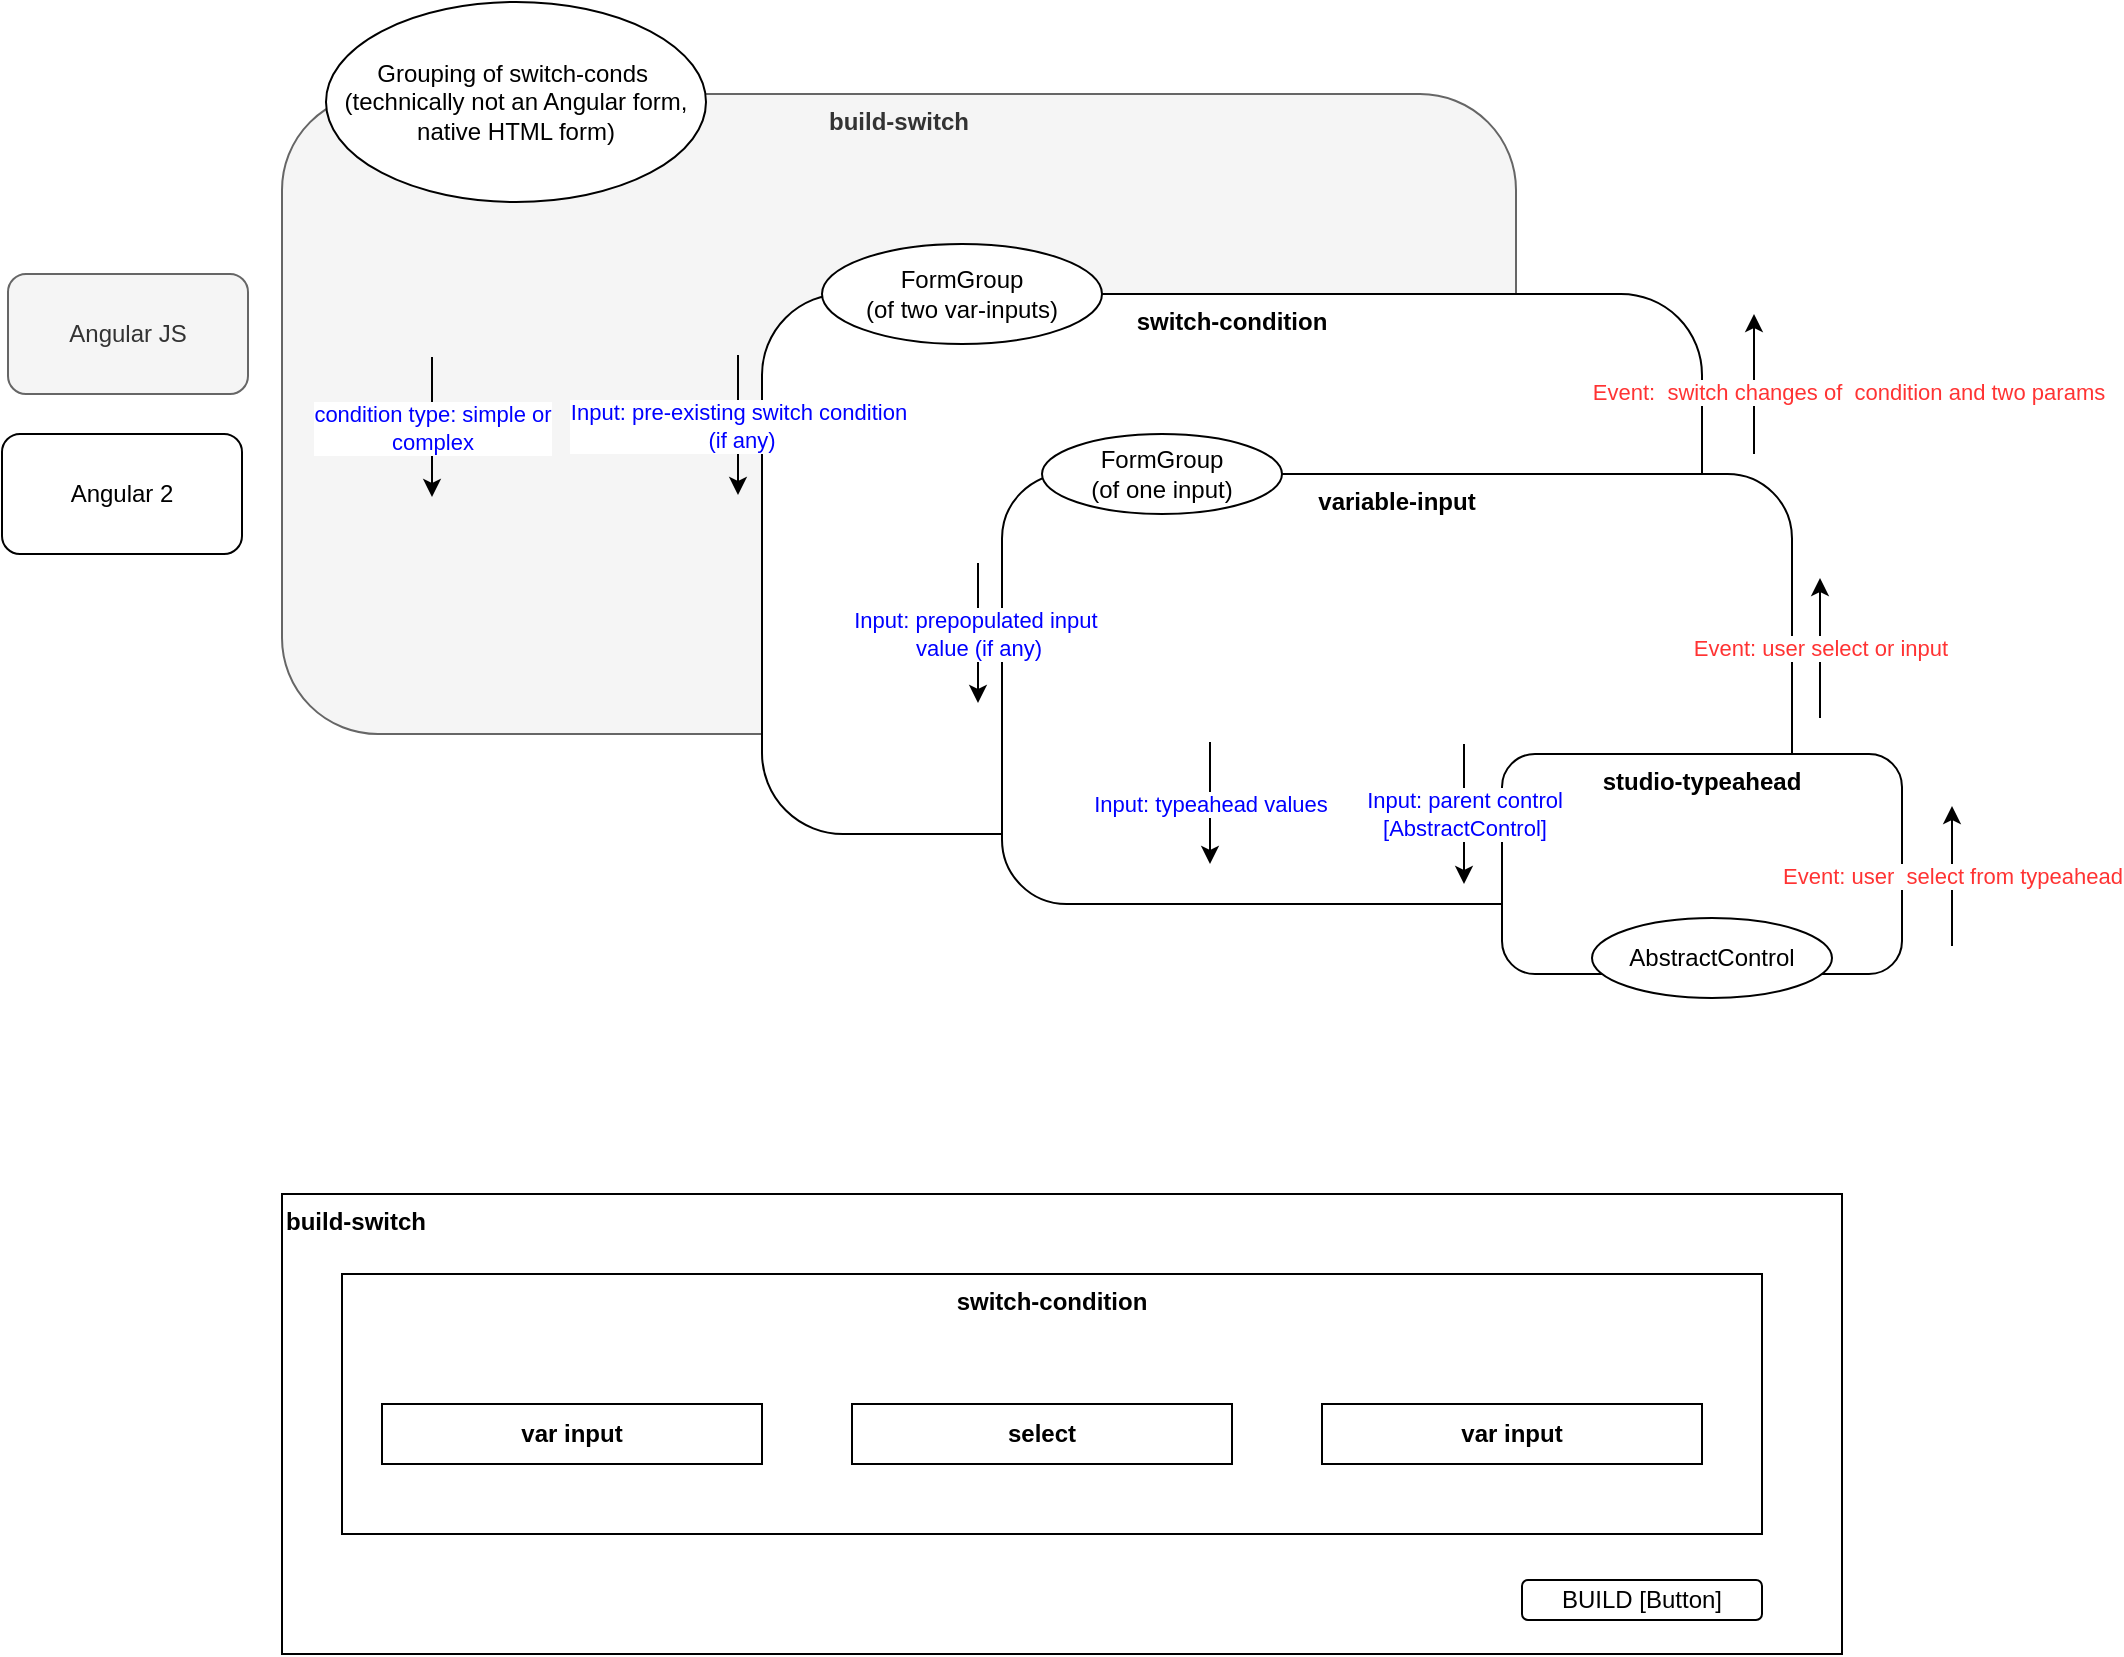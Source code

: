 <mxfile version="16.0.3" type="github">
  <diagram id="UrFY7JJGP0IJ15ofWTDI" name="Page-1">
    <mxGraphModel dx="2190" dy="2129" grid="1" gridSize="10" guides="1" tooltips="1" connect="1" arrows="1" fold="1" page="1" pageScale="1" pageWidth="827" pageHeight="1169" math="0" shadow="0">
      <root>
        <mxCell id="0" />
        <mxCell id="1" parent="0" />
        <mxCell id="AdT0HlVvpaTYDQynMTYL-1" value="Angular JS" style="rounded=1;whiteSpace=wrap;html=1;fontColor=#333333;fillColor=#f5f5f5;strokeColor=#666666;" parent="1" vertex="1">
          <mxGeometry x="-427" y="50" width="120" height="60" as="geometry" />
        </mxCell>
        <mxCell id="AdT0HlVvpaTYDQynMTYL-2" value="Angular 2" style="rounded=1;whiteSpace=wrap;html=1;" parent="1" vertex="1">
          <mxGeometry x="-430" y="130" width="120" height="60" as="geometry" />
        </mxCell>
        <mxCell id="AdT0HlVvpaTYDQynMTYL-3" value="" style="group" parent="1" vertex="1" connectable="0">
          <mxGeometry x="-290" y="510" width="780" height="230" as="geometry" />
        </mxCell>
        <mxCell id="AdT0HlVvpaTYDQynMTYL-4" value="build-switch" style="rounded=0;whiteSpace=wrap;html=1;fontColor=#000000;verticalAlign=top;fontStyle=1;align=left;" parent="AdT0HlVvpaTYDQynMTYL-3" vertex="1">
          <mxGeometry width="780" height="230" as="geometry" />
        </mxCell>
        <mxCell id="AdT0HlVvpaTYDQynMTYL-5" value="switch-condition" style="rounded=0;whiteSpace=wrap;html=1;fontColor=#000000;verticalAlign=top;fontStyle=1" parent="AdT0HlVvpaTYDQynMTYL-3" vertex="1">
          <mxGeometry x="30" y="40" width="710" height="130" as="geometry" />
        </mxCell>
        <mxCell id="AdT0HlVvpaTYDQynMTYL-6" value="var input" style="rounded=0;whiteSpace=wrap;html=1;fontColor=#000000;fontStyle=1" parent="AdT0HlVvpaTYDQynMTYL-3" vertex="1">
          <mxGeometry x="50" y="105" width="190" height="30" as="geometry" />
        </mxCell>
        <mxCell id="AdT0HlVvpaTYDQynMTYL-7" value="select" style="rounded=0;whiteSpace=wrap;html=1;fontColor=#000000;fontStyle=1" parent="AdT0HlVvpaTYDQynMTYL-3" vertex="1">
          <mxGeometry x="285" y="105" width="190" height="30" as="geometry" />
        </mxCell>
        <mxCell id="AdT0HlVvpaTYDQynMTYL-8" value="var input" style="rounded=0;whiteSpace=wrap;html=1;fontColor=#000000;fontStyle=1" parent="AdT0HlVvpaTYDQynMTYL-3" vertex="1">
          <mxGeometry x="520" y="105" width="190" height="30" as="geometry" />
        </mxCell>
        <mxCell id="AdT0HlVvpaTYDQynMTYL-9" value="BUILD [Button]" style="rounded=1;whiteSpace=wrap;html=1;fontColor=#000000;" parent="AdT0HlVvpaTYDQynMTYL-3" vertex="1">
          <mxGeometry x="620" y="193" width="120" height="20" as="geometry" />
        </mxCell>
        <mxCell id="AdT0HlVvpaTYDQynMTYL-10" value="build-switch" style="rounded=1;whiteSpace=wrap;html=1;verticalAlign=top;fontStyle=1;fillColor=#f5f5f5;fontColor=#333333;strokeColor=#666666;" parent="1" vertex="1">
          <mxGeometry x="-290" y="-40" width="617" height="320" as="geometry" />
        </mxCell>
        <mxCell id="AdT0HlVvpaTYDQynMTYL-11" value="&lt;b&gt;switch-condition&lt;/b&gt;" style="rounded=1;whiteSpace=wrap;html=1;align=center;verticalAlign=top;" parent="1" vertex="1">
          <mxGeometry x="-50" y="60" width="470" height="270" as="geometry" />
        </mxCell>
        <mxCell id="AdT0HlVvpaTYDQynMTYL-12" value="&lt;b&gt;variable-input&lt;/b&gt;" style="rounded=1;whiteSpace=wrap;html=1;align=center;verticalAlign=top;horizontal=1;" parent="1" vertex="1">
          <mxGeometry x="70" y="150" width="395" height="215" as="geometry" />
        </mxCell>
        <mxCell id="AdT0HlVvpaTYDQynMTYL-13" value="&lt;b&gt;studio-typeahead&lt;/b&gt;&lt;br&gt;" style="rounded=1;whiteSpace=wrap;html=1;verticalAlign=top;" parent="1" vertex="1">
          <mxGeometry x="320" y="290" width="200" height="110" as="geometry" />
        </mxCell>
        <mxCell id="AdT0HlVvpaTYDQynMTYL-14" style="edgeStyle=orthogonalEdgeStyle;rounded=0;orthogonalLoop=1;jettySize=auto;html=1;exitX=0.5;exitY=1;exitDx=0;exitDy=0;" parent="1" source="AdT0HlVvpaTYDQynMTYL-13" target="AdT0HlVvpaTYDQynMTYL-13" edge="1">
          <mxGeometry relative="1" as="geometry" />
        </mxCell>
        <mxCell id="AdT0HlVvpaTYDQynMTYL-15" value="Event: user&amp;nbsp; select from typeahead" style="endArrow=classic;html=1;rounded=0;fontColor=#FF3333;" parent="1" edge="1">
          <mxGeometry width="50" height="50" relative="1" as="geometry">
            <mxPoint x="545" y="386" as="sourcePoint" />
            <mxPoint x="545" y="316" as="targetPoint" />
          </mxGeometry>
        </mxCell>
        <mxCell id="AdT0HlVvpaTYDQynMTYL-16" value="Input: parent control &lt;br&gt;[AbstractControl]" style="endArrow=classic;html=1;rounded=0;fontColor=#0000FF;" parent="1" edge="1">
          <mxGeometry width="50" height="50" relative="1" as="geometry">
            <mxPoint x="301" y="285" as="sourcePoint" />
            <mxPoint x="301" y="355" as="targetPoint" />
          </mxGeometry>
        </mxCell>
        <mxCell id="AdT0HlVvpaTYDQynMTYL-17" value="Event: user select or input" style="endArrow=classic;html=1;rounded=0;fontColor=#FF3333;" parent="1" edge="1">
          <mxGeometry width="50" height="50" relative="1" as="geometry">
            <mxPoint x="479" y="272" as="sourcePoint" />
            <mxPoint x="479" y="202" as="targetPoint" />
          </mxGeometry>
        </mxCell>
        <mxCell id="AdT0HlVvpaTYDQynMTYL-18" value="Input: prepopulated input&amp;nbsp;&lt;br&gt;value (if any)" style="endArrow=classic;html=1;rounded=0;fontColor=#0000FF;" parent="1" edge="1">
          <mxGeometry width="50" height="50" relative="1" as="geometry">
            <mxPoint x="58" y="194.5" as="sourcePoint" />
            <mxPoint x="58" y="264.5" as="targetPoint" />
          </mxGeometry>
        </mxCell>
        <mxCell id="AdT0HlVvpaTYDQynMTYL-19" value="Input: typeahead values" style="endArrow=classic;html=1;rounded=0;fontColor=#0000FF;" parent="1" edge="1">
          <mxGeometry width="50" height="50" relative="1" as="geometry">
            <mxPoint x="174" y="284" as="sourcePoint" />
            <mxPoint x="174" y="345" as="targetPoint" />
          </mxGeometry>
        </mxCell>
        <mxCell id="AdT0HlVvpaTYDQynMTYL-20" value="Event:&amp;nbsp; switch changes of&amp;nbsp; condition and two params" style="endArrow=classic;html=1;rounded=0;fontColor=#FF3333;" parent="1" edge="1">
          <mxGeometry x="-0.114" y="-47" width="50" height="50" relative="1" as="geometry">
            <mxPoint x="446" y="140" as="sourcePoint" />
            <mxPoint x="446" y="70" as="targetPoint" />
            <mxPoint as="offset" />
          </mxGeometry>
        </mxCell>
        <mxCell id="AdT0HlVvpaTYDQynMTYL-21" value="Input: pre-existing switch condition&lt;br&gt;&amp;nbsp;(if any)" style="endArrow=classic;html=1;rounded=0;fontColor=#0000FF;" parent="1" edge="1">
          <mxGeometry width="50" height="50" relative="1" as="geometry">
            <mxPoint x="-62" y="90.5" as="sourcePoint" />
            <mxPoint x="-62" y="160.5" as="targetPoint" />
          </mxGeometry>
        </mxCell>
        <mxCell id="AdT0HlVvpaTYDQynMTYL-22" value="condition type: simple or&lt;br&gt;complex" style="endArrow=classic;html=1;rounded=0;fontColor=#0000FF;" parent="1" edge="1">
          <mxGeometry width="50" height="50" relative="1" as="geometry">
            <mxPoint x="-215" y="91.5" as="sourcePoint" />
            <mxPoint x="-215" y="161.5" as="targetPoint" />
          </mxGeometry>
        </mxCell>
        <mxCell id="AdT0HlVvpaTYDQynMTYL-23" value="AbstractControl" style="ellipse;whiteSpace=wrap;html=1;fontColor=#000000;" parent="1" vertex="1">
          <mxGeometry x="365" y="372" width="120" height="40" as="geometry" />
        </mxCell>
        <mxCell id="AdT0HlVvpaTYDQynMTYL-24" value="FormGroup&lt;br&gt;(of one input)" style="ellipse;whiteSpace=wrap;html=1;fontColor=#000000;" parent="1" vertex="1">
          <mxGeometry x="90" y="130" width="120" height="40" as="geometry" />
        </mxCell>
        <mxCell id="AdT0HlVvpaTYDQynMTYL-25" value="FormGroup&lt;br&gt;(of two var-inputs)" style="ellipse;whiteSpace=wrap;html=1;fontColor=#000000;" parent="1" vertex="1">
          <mxGeometry x="-20" y="35" width="140" height="50" as="geometry" />
        </mxCell>
        <mxCell id="AdT0HlVvpaTYDQynMTYL-26" value="Grouping of switch-conds&amp;nbsp;&lt;br&gt;(technically not an Angular form, native HTML form)" style="ellipse;whiteSpace=wrap;html=1;fontColor=#000000;" parent="1" vertex="1">
          <mxGeometry x="-268" y="-86" width="190" height="100" as="geometry" />
        </mxCell>
      </root>
    </mxGraphModel>
  </diagram>
</mxfile>
